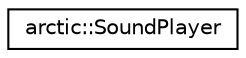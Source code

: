 digraph "Graphical Class Hierarchy"
{
 // LATEX_PDF_SIZE
  edge [fontname="Helvetica",fontsize="10",labelfontname="Helvetica",labelfontsize="10"];
  node [fontname="Helvetica",fontsize="10",shape=record];
  rankdir="LR";
  Node0 [label="arctic::SoundPlayer",height=0.2,width=0.4,color="black", fillcolor="white", style="filled",URL="$classarctic_1_1_sound_player.html",tooltip=" "];
}
